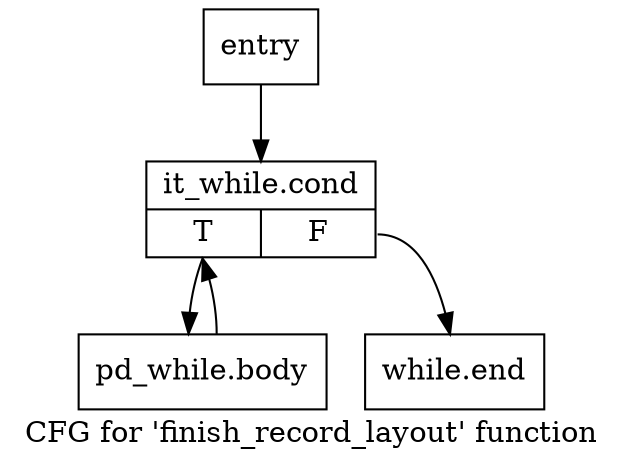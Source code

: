 digraph "CFG for 'finish_record_layout' function" {
	label="CFG for 'finish_record_layout' function";

	Node0x941fcd0 [shape=record,label="{entry}"];
	Node0x941fcd0 -> Node0x944c5e0;
	Node0x944c5e0 [shape=record,label="{it_while.cond|{<s0>T|<s1>F}}"];
	Node0x944c5e0:s0 -> Node0x944c630;
	Node0x944c5e0:s1 -> Node0x944c680;
	Node0x944c630 [shape=record,label="{pd_while.body}"];
	Node0x944c630 -> Node0x944c5e0;
	Node0x944c680 [shape=record,label="{while.end}"];
}
